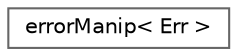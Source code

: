 digraph "Graphical Class Hierarchy"
{
 // LATEX_PDF_SIZE
  bgcolor="transparent";
  edge [fontname=Helvetica,fontsize=10,labelfontname=Helvetica,labelfontsize=10];
  node [fontname=Helvetica,fontsize=10,shape=box,height=0.2,width=0.4];
  rankdir="LR";
  Node0 [id="Node000000",label="errorManip\< Err \>",height=0.2,width=0.4,color="grey40", fillcolor="white", style="filled",URL="$classFoam_1_1errorManip.html",tooltip="Error stream manipulators for exit and abort which may terminate the program or throw an exception de..."];
}
